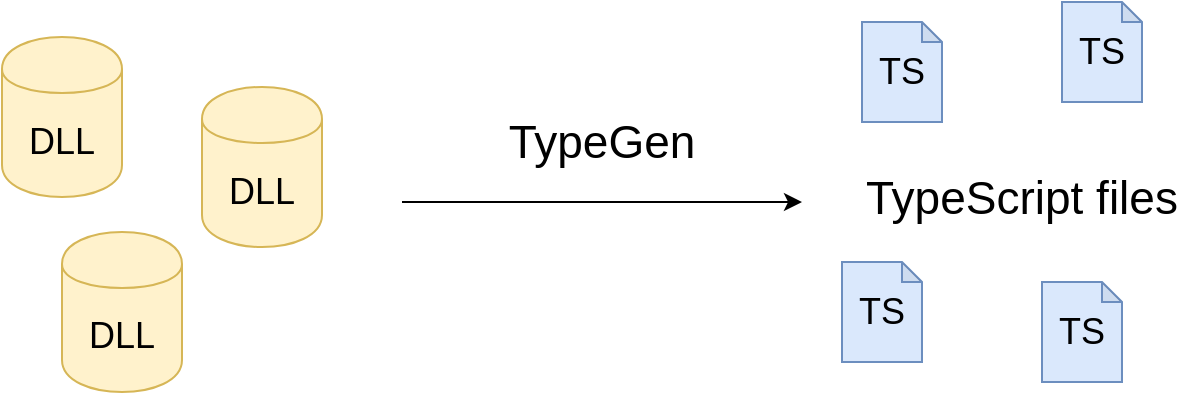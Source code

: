 <mxfile version="11.0.8" type="device"><diagram id="fXmiK2_SrB4BgIb-MIjL" name="Page-1"><mxGraphModel dx="1422" dy="796" grid="1" gridSize="10" guides="1" tooltips="1" connect="1" arrows="1" fold="1" page="1" pageScale="1" pageWidth="827" pageHeight="1169" math="0" shadow="0"><root><mxCell id="0"/><mxCell id="1" parent="0"/><mxCell id="qNcdF9yJAaieS0iNnlXu-1" value="DLL" style="shape=cylinder;whiteSpace=wrap;html=1;boundedLbl=1;backgroundOutline=1;fontSize=18;fillColor=#fff2cc;strokeColor=#d6b656;" vertex="1" parent="1"><mxGeometry x="80" y="107.5" width="60" height="80" as="geometry"/></mxCell><mxCell id="qNcdF9yJAaieS0iNnlXu-2" value="DLL" style="shape=cylinder;whiteSpace=wrap;html=1;boundedLbl=1;backgroundOutline=1;fontSize=18;fillColor=#fff2cc;strokeColor=#d6b656;" vertex="1" parent="1"><mxGeometry x="110" y="205" width="60" height="80" as="geometry"/></mxCell><mxCell id="qNcdF9yJAaieS0iNnlXu-3" value="DLL" style="shape=cylinder;whiteSpace=wrap;html=1;boundedLbl=1;backgroundOutline=1;fontSize=18;fillColor=#fff2cc;strokeColor=#d6b656;" vertex="1" parent="1"><mxGeometry x="180" y="132.5" width="60" height="80" as="geometry"/></mxCell><mxCell id="qNcdF9yJAaieS0iNnlXu-4" value="" style="endArrow=classic;html=1;" edge="1" parent="1"><mxGeometry width="50" height="50" relative="1" as="geometry"><mxPoint x="280" y="190" as="sourcePoint"/><mxPoint x="480" y="190" as="targetPoint"/></mxGeometry></mxCell><mxCell id="qNcdF9yJAaieS0iNnlXu-5" value="TypeGen" style="text;html=1;strokeColor=none;fillColor=none;align=center;verticalAlign=middle;whiteSpace=wrap;rounded=0;fontSize=23;" vertex="1" parent="1"><mxGeometry x="320" y="130" width="120" height="60" as="geometry"/></mxCell><mxCell id="qNcdF9yJAaieS0iNnlXu-7" value="TS" style="shape=note;whiteSpace=wrap;html=1;backgroundOutline=1;darkOpacity=0.05;fontSize=18;size=10;fillColor=#dae8fc;strokeColor=#6c8ebf;" vertex="1" parent="1"><mxGeometry x="510" y="100" width="40" height="50" as="geometry"/></mxCell><mxCell id="qNcdF9yJAaieS0iNnlXu-10" value="TS" style="shape=note;whiteSpace=wrap;html=1;backgroundOutline=1;darkOpacity=0.05;fontSize=18;size=10;fillColor=#dae8fc;strokeColor=#6c8ebf;" vertex="1" parent="1"><mxGeometry x="500" y="220" width="40" height="50" as="geometry"/></mxCell><mxCell id="qNcdF9yJAaieS0iNnlXu-11" value="TS" style="shape=note;whiteSpace=wrap;html=1;backgroundOutline=1;darkOpacity=0.05;fontSize=18;size=10;fillColor=#dae8fc;strokeColor=#6c8ebf;" vertex="1" parent="1"><mxGeometry x="610" y="90" width="40" height="50" as="geometry"/></mxCell><mxCell id="qNcdF9yJAaieS0iNnlXu-12" value="TS" style="shape=note;whiteSpace=wrap;html=1;backgroundOutline=1;darkOpacity=0.05;fontSize=18;size=10;fillColor=#dae8fc;strokeColor=#6c8ebf;" vertex="1" parent="1"><mxGeometry x="600" y="230" width="40" height="50" as="geometry"/></mxCell><mxCell id="qNcdF9yJAaieS0iNnlXu-13" value="TypeScript files" style="text;html=1;strokeColor=none;fillColor=none;align=center;verticalAlign=middle;whiteSpace=wrap;rounded=0;fontSize=23;" vertex="1" parent="1"><mxGeometry x="500" y="162.5" width="180" height="50" as="geometry"/></mxCell></root></mxGraphModel></diagram></mxfile>